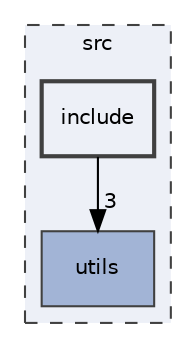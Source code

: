 digraph "src/include"
{
 // LATEX_PDF_SIZE
  edge [fontname="Helvetica",fontsize="10",labelfontname="Helvetica",labelfontsize="10"];
  node [fontname="Helvetica",fontsize="10",shape=record];
  compound=true
  subgraph clusterdir_68267d1309a1af8e8297ef4c3efbcdba {
    graph [ bgcolor="#edf0f7", pencolor="grey25", style="filled,dashed,", label="src", fontname="Helvetica", fontsize="10", URL="dir_68267d1309a1af8e8297ef4c3efbcdba.html"]
  dir_313caf1132e152dd9b58bea13a4052ca [shape=box, label="utils", style="filled,", fillcolor="#a2b4d6", color="grey25", URL="dir_313caf1132e152dd9b58bea13a4052ca.html"];
  dir_b0856f6b0d80ccb263b2f415c91f9e17 [shape=box, label="include", style="filled,bold,", fillcolor="#edf0f7", color="grey25", URL="dir_b0856f6b0d80ccb263b2f415c91f9e17.html"];
  }
  dir_b0856f6b0d80ccb263b2f415c91f9e17->dir_313caf1132e152dd9b58bea13a4052ca [headlabel="3", labeldistance=1.5 headhref="dir_000000_000002.html"];
}
